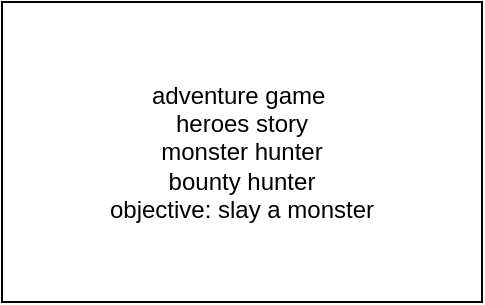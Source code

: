 <mxfile version="21.3.7" type="device">
  <diagram id="C5RBs43oDa-KdzZeNtuy" name="Page-1">
    <mxGraphModel dx="1434" dy="756" grid="1" gridSize="10" guides="1" tooltips="1" connect="1" arrows="1" fold="1" page="1" pageScale="1" pageWidth="827" pageHeight="1169" math="0" shadow="0">
      <root>
        <mxCell id="WIyWlLk6GJQsqaUBKTNV-0" />
        <mxCell id="WIyWlLk6GJQsqaUBKTNV-1" parent="WIyWlLk6GJQsqaUBKTNV-0" />
        <mxCell id="L1IpvplDa5XNeUQRmZcZ-0" value="adventure game&amp;nbsp;&lt;br&gt;heroes story&lt;br&gt;monster hunter&lt;br&gt;bounty hunter&lt;br&gt;objective: slay a monster" style="rounded=0;whiteSpace=wrap;html=1;" vertex="1" parent="WIyWlLk6GJQsqaUBKTNV-1">
          <mxGeometry x="340" y="90" width="240" height="150" as="geometry" />
        </mxCell>
      </root>
    </mxGraphModel>
  </diagram>
</mxfile>

